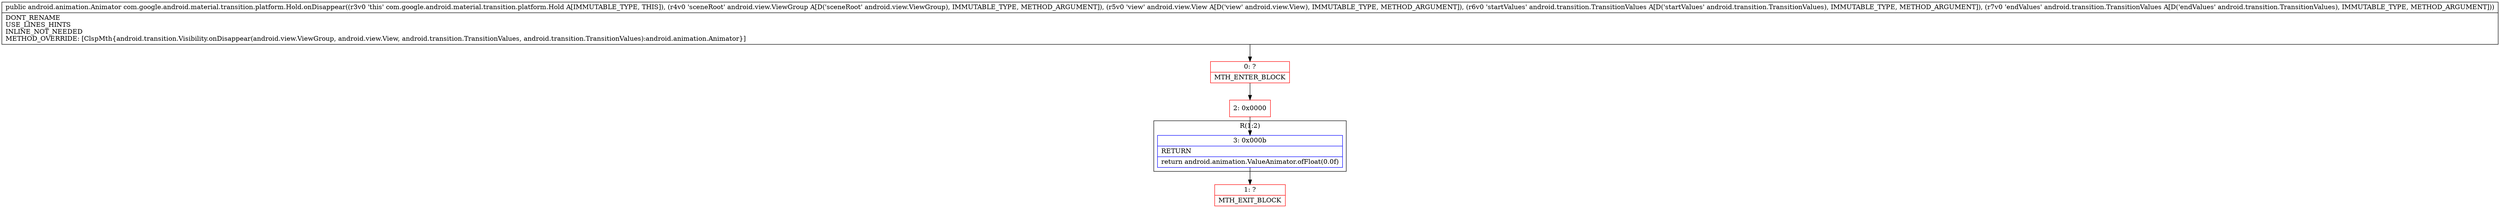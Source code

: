 digraph "CFG forcom.google.android.material.transition.platform.Hold.onDisappear(Landroid\/view\/ViewGroup;Landroid\/view\/View;Landroid\/transition\/TransitionValues;Landroid\/transition\/TransitionValues;)Landroid\/animation\/Animator;" {
subgraph cluster_Region_1070026480 {
label = "R(1:2)";
node [shape=record,color=blue];
Node_3 [shape=record,label="{3\:\ 0x000b|RETURN\l|return android.animation.ValueAnimator.ofFloat(0.0f)\l}"];
}
Node_0 [shape=record,color=red,label="{0\:\ ?|MTH_ENTER_BLOCK\l}"];
Node_2 [shape=record,color=red,label="{2\:\ 0x0000}"];
Node_1 [shape=record,color=red,label="{1\:\ ?|MTH_EXIT_BLOCK\l}"];
MethodNode[shape=record,label="{public android.animation.Animator com.google.android.material.transition.platform.Hold.onDisappear((r3v0 'this' com.google.android.material.transition.platform.Hold A[IMMUTABLE_TYPE, THIS]), (r4v0 'sceneRoot' android.view.ViewGroup A[D('sceneRoot' android.view.ViewGroup), IMMUTABLE_TYPE, METHOD_ARGUMENT]), (r5v0 'view' android.view.View A[D('view' android.view.View), IMMUTABLE_TYPE, METHOD_ARGUMENT]), (r6v0 'startValues' android.transition.TransitionValues A[D('startValues' android.transition.TransitionValues), IMMUTABLE_TYPE, METHOD_ARGUMENT]), (r7v0 'endValues' android.transition.TransitionValues A[D('endValues' android.transition.TransitionValues), IMMUTABLE_TYPE, METHOD_ARGUMENT]))  | DONT_RENAME\lUSE_LINES_HINTS\lINLINE_NOT_NEEDED\lMETHOD_OVERRIDE: [ClspMth\{android.transition.Visibility.onDisappear(android.view.ViewGroup, android.view.View, android.transition.TransitionValues, android.transition.TransitionValues):android.animation.Animator\}]\l}"];
MethodNode -> Node_0;Node_3 -> Node_1;
Node_0 -> Node_2;
Node_2 -> Node_3;
}

